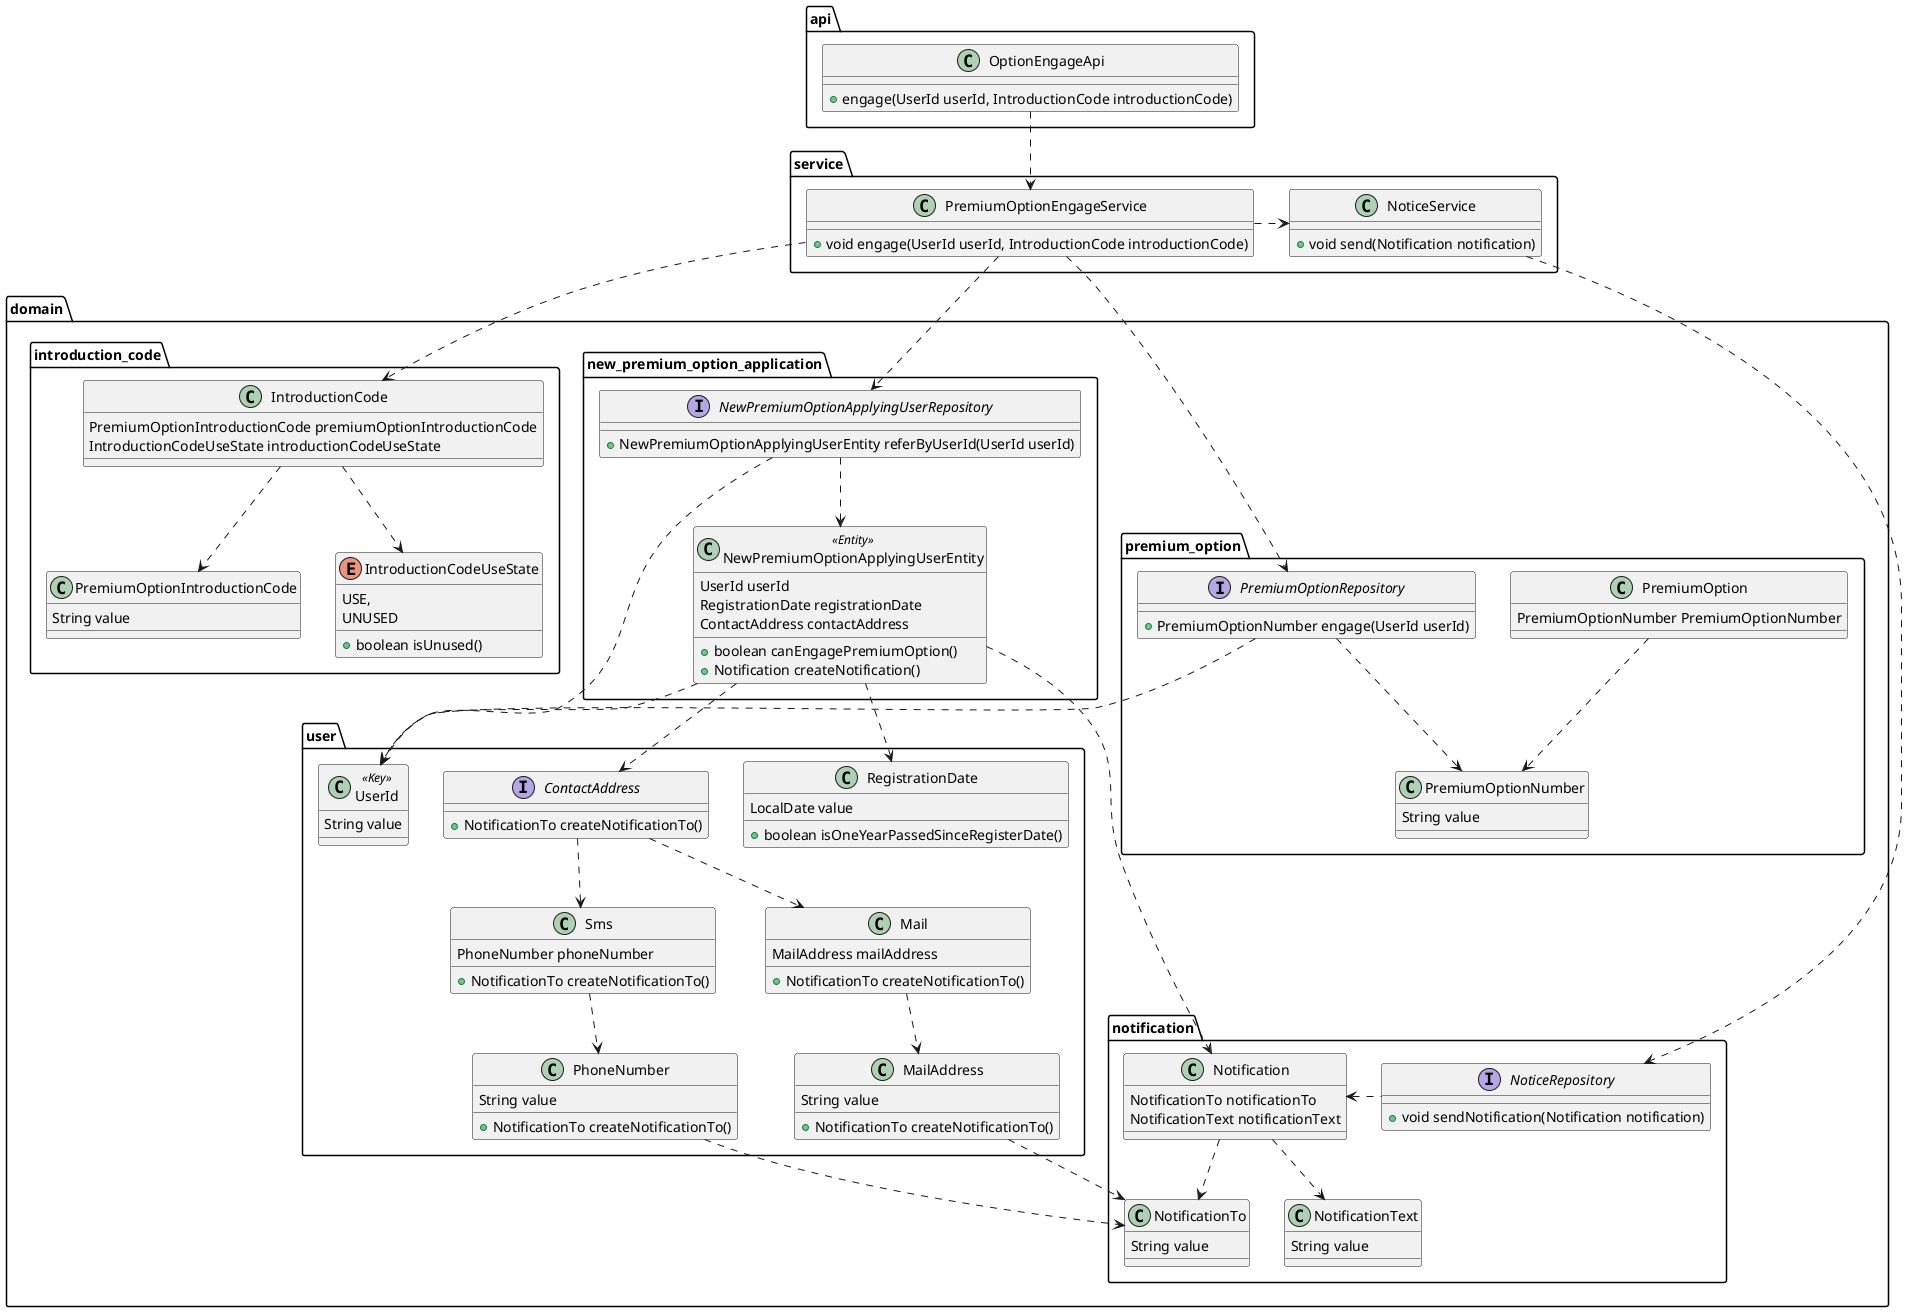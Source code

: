 @startuml
package api{
    class OptionEngageApi{
        + engage(UserId userId, IntroductionCode introductionCode)
    }
}
package service{

    class PremiumOptionEngageService{
    + void engage(UserId userId, IntroductionCode introductionCode)
    }
    class NoticeService{
    + void send(Notification notification)
    }
}
OptionEngageApi .down.> PremiumOptionEngageService
PremiumOptionEngageService .right.> NoticeService

package domain {
package user {
    class UserId <<Key>>{
                String value
    }
    class RegistrationDate{
        LocalDate value
        + boolean isOneYearPassedSinceRegisterDate()
    }
    interface ContactAddress{
                + NotificationTo createNotificationTo()
    }
    class Sms {
        PhoneNumber phoneNumber
        + NotificationTo createNotificationTo()
    }
    class PhoneNumber{
        String value
        + NotificationTo createNotificationTo()
    }
    class Mail {
        MailAddress mailAddress
        + NotificationTo createNotificationTo()
    }
    class MailAddress{
        String value
        + NotificationTo createNotificationTo()
    }
}
package new_premium_option_application {

        class NewPremiumOptionApplyingUserEntity <<Entity>> {
            UserId userId
            RegistrationDate registrationDate
            ContactAddress contactAddress

            + boolean canEngagePremiumOption()
            + Notification createNotification()
        }
        interface NewPremiumOptionApplyingUserRepository {
        + NewPremiumOptionApplyingUserEntity referByUserId(UserId userId)
        }
        NewPremiumOptionApplyingUserEntity .down.> UserId
        NewPremiumOptionApplyingUserEntity .down.> RegistrationDate

        NewPremiumOptionApplyingUserEntity .down.> ContactAddress
        ContactAddress .down.> Sms
        ContactAddress .down.> Mail
        Sms .down.> PhoneNumber
        Mail .down.> MailAddress

        }

    package premium_option {
        class PremiumOption{
            PremiumOptionNumber PremiumOptionNumber
        }
        
        class PremiumOptionNumber{
            String value
        }
        interface PremiumOptionRepository {
        + PremiumOptionNumber engage(UserId userId)
        }
    }
    PremiumOption .down.> PremiumOptionNumber
    PremiumOptionRepository ..> UserId
    PremiumOptionRepository ..> PremiumOptionNumber

    package notification{
            class Notification{
                NotificationTo notificationTo
                NotificationText notificationText
            }
            class NotificationTo {
                String value
            }

            class NotificationText {
                String value
            }

            interface NoticeRepository {
                + void sendNotification(Notification notification)
            }

            MailAddress .down.> NotificationTo
            PhoneNumber .down.> NotificationTo
            Notification .down.> NotificationTo
            Notification .down.> NotificationText
            NewPremiumOptionApplyingUserEntity .down.> Notification
        }

    package introduction_code{
        class IntroductionCode{
            PremiumOptionIntroductionCode premiumOptionIntroductionCode
            IntroductionCodeUseState introductionCodeUseState
        }
        class PremiumOptionIntroductionCode {
            String value
        }
        enum IntroductionCodeUseState{
            USE,
            UNUSED
            + boolean isUnused()
        }
    }
    PremiumOptionEngageService .down.> IntroductionCode


    NewPremiumOptionApplyingUserRepository .down.> UserId
    NewPremiumOptionApplyingUserRepository .down.> NewPremiumOptionApplyingUserEntity

    IntroductionCode .down.> PremiumOptionIntroductionCode
    IntroductionCode .down.> IntroductionCodeUseState
}
PremiumOptionEngageService .down.> NewPremiumOptionApplyingUserRepository
NoticeService .down.> NoticeRepository
NoticeRepository .left.> Notification
PremiumOptionEngageService .down.> PremiumOptionRepository

@enduml

